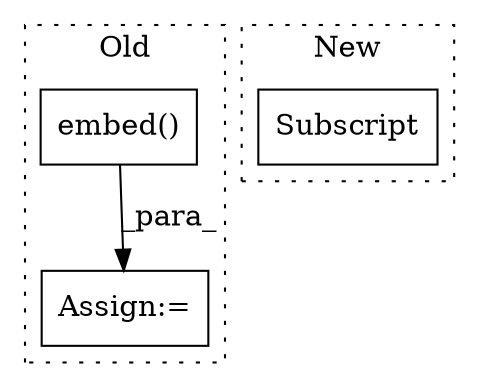 digraph G {
subgraph cluster0 {
1 [label="embed()" a="75" s="3768,3795" l="11,1" shape="box"];
3 [label="Assign:=" a="68" s="3765" l="3" shape="box"];
label = "Old";
style="dotted";
}
subgraph cluster1 {
2 [label="Subscript" a="63" s="5371,0" l="16,0" shape="box"];
label = "New";
style="dotted";
}
1 -> 3 [label="_para_"];
}